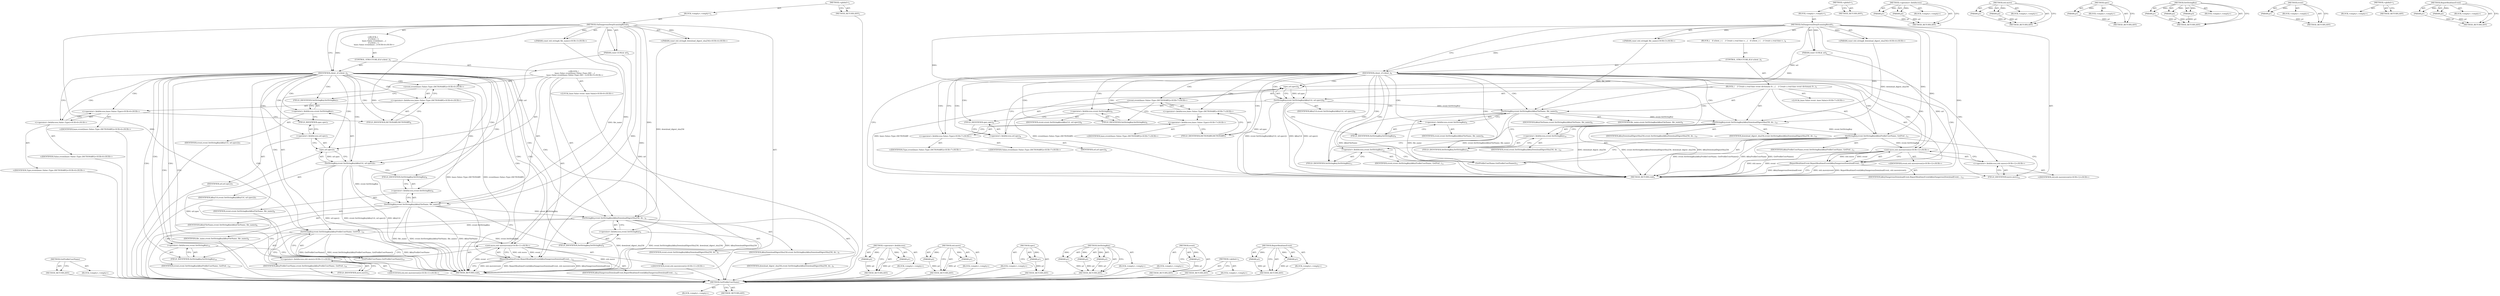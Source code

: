 digraph "ReportRealtimeEvent" {
vulnerable_105 [label=<(METHOD,GetProfileUserName)>];
vulnerable_106 [label=<(BLOCK,&lt;empty&gt;,&lt;empty&gt;)>];
vulnerable_107 [label=<(METHOD_RETURN,ANY)>];
vulnerable_6 [label=<(METHOD,&lt;global&gt;)<SUB>1</SUB>>];
vulnerable_7 [label=<(BLOCK,&lt;empty&gt;,&lt;empty&gt;)<SUB>1</SUB>>];
vulnerable_8 [label=<(METHOD,OnDangerousDeepScanningResult)<SUB>1</SUB>>];
vulnerable_9 [label=<(PARAM,const GURL&amp; url)<SUB>2</SUB>>];
vulnerable_10 [label="<(PARAM,const std::string&amp; file_name)<SUB>3</SUB>>"];
vulnerable_11 [label="<(PARAM,const std::string&amp; download_digest_sha256)<SUB>4</SUB>>"];
vulnerable_12 [label="<(BLOCK,{
   if (client_) {
     base::Value event(base...,{
   if (client_) {
     base::Value event(base...)<SUB>4</SUB>>"];
vulnerable_13 [label=<(CONTROL_STRUCTURE,IF,if (client_))<SUB>5</SUB>>];
vulnerable_14 [label=<(IDENTIFIER,client_,if (client_))<SUB>5</SUB>>];
vulnerable_15 [label="<(BLOCK,{
     base::Value event(base::Value::Type::DIC...,{
     base::Value event(base::Value::Type::DIC...)<SUB>5</SUB>>"];
vulnerable_16 [label="<(LOCAL,base.Value event: base.Value)<SUB>6</SUB>>"];
vulnerable_17 [label="<(event,event(base::Value::Type::DICTIONARY))<SUB>6</SUB>>"];
vulnerable_18 [label="<(&lt;operator&gt;.fieldAccess,base::Value::Type::DICTIONARY)<SUB>6</SUB>>"];
vulnerable_19 [label="<(&lt;operator&gt;.fieldAccess,base::Value::Type)<SUB>6</SUB>>"];
vulnerable_20 [label="<(IDENTIFIER,base,event(base::Value::Type::DICTIONARY))<SUB>6</SUB>>"];
vulnerable_21 [label="<(&lt;operator&gt;.fieldAccess,Value::Type)<SUB>6</SUB>>"];
vulnerable_22 [label="<(IDENTIFIER,Value,event(base::Value::Type::DICTIONARY))<SUB>6</SUB>>"];
vulnerable_23 [label="<(IDENTIFIER,Type,event(base::Value::Type::DICTIONARY))<SUB>6</SUB>>"];
vulnerable_24 [label=<(FIELD_IDENTIFIER,DICTIONARY,DICTIONARY)<SUB>6</SUB>>];
vulnerable_25 [label=<(SetStringKey,event.SetStringKey(kKeyUrl, url.spec()))<SUB>7</SUB>>];
vulnerable_26 [label=<(&lt;operator&gt;.fieldAccess,event.SetStringKey)<SUB>7</SUB>>];
vulnerable_27 [label=<(IDENTIFIER,event,event.SetStringKey(kKeyUrl, url.spec()))<SUB>7</SUB>>];
vulnerable_28 [label=<(FIELD_IDENTIFIER,SetStringKey,SetStringKey)<SUB>7</SUB>>];
vulnerable_29 [label=<(IDENTIFIER,kKeyUrl,event.SetStringKey(kKeyUrl, url.spec()))<SUB>7</SUB>>];
vulnerable_30 [label=<(spec,url.spec())<SUB>7</SUB>>];
vulnerable_31 [label=<(&lt;operator&gt;.fieldAccess,url.spec)<SUB>7</SUB>>];
vulnerable_32 [label=<(IDENTIFIER,url,url.spec())<SUB>7</SUB>>];
vulnerable_33 [label=<(FIELD_IDENTIFIER,spec,spec)<SUB>7</SUB>>];
vulnerable_34 [label=<(SetStringKey,event.SetStringKey(kKeyFileName, file_name))<SUB>8</SUB>>];
vulnerable_35 [label=<(&lt;operator&gt;.fieldAccess,event.SetStringKey)<SUB>8</SUB>>];
vulnerable_36 [label=<(IDENTIFIER,event,event.SetStringKey(kKeyFileName, file_name))<SUB>8</SUB>>];
vulnerable_37 [label=<(FIELD_IDENTIFIER,SetStringKey,SetStringKey)<SUB>8</SUB>>];
vulnerable_38 [label=<(IDENTIFIER,kKeyFileName,event.SetStringKey(kKeyFileName, file_name))<SUB>8</SUB>>];
vulnerable_39 [label=<(IDENTIFIER,file_name,event.SetStringKey(kKeyFileName, file_name))<SUB>8</SUB>>];
vulnerable_40 [label=<(SetStringKey,event.SetStringKey(kKeyDownloadDigestSha256, do...)<SUB>9</SUB>>];
vulnerable_41 [label=<(&lt;operator&gt;.fieldAccess,event.SetStringKey)<SUB>9</SUB>>];
vulnerable_42 [label=<(IDENTIFIER,event,event.SetStringKey(kKeyDownloadDigestSha256, do...)<SUB>9</SUB>>];
vulnerable_43 [label=<(FIELD_IDENTIFIER,SetStringKey,SetStringKey)<SUB>9</SUB>>];
vulnerable_44 [label=<(IDENTIFIER,kKeyDownloadDigestSha256,event.SetStringKey(kKeyDownloadDigestSha256, do...)<SUB>9</SUB>>];
vulnerable_45 [label=<(IDENTIFIER,download_digest_sha256,event.SetStringKey(kKeyDownloadDigestSha256, do...)<SUB>9</SUB>>];
vulnerable_46 [label=<(SetStringKey,event.SetStringKey(kKeyProfileUserName, GetProf...)<SUB>10</SUB>>];
vulnerable_47 [label=<(&lt;operator&gt;.fieldAccess,event.SetStringKey)<SUB>10</SUB>>];
vulnerable_48 [label=<(IDENTIFIER,event,event.SetStringKey(kKeyProfileUserName, GetProf...)<SUB>10</SUB>>];
vulnerable_49 [label=<(FIELD_IDENTIFIER,SetStringKey,SetStringKey)<SUB>10</SUB>>];
vulnerable_50 [label=<(IDENTIFIER,kKeyProfileUserName,event.SetStringKey(kKeyProfileUserName, GetProf...)<SUB>10</SUB>>];
vulnerable_51 [label=<(GetProfileUserName,GetProfileUserName())<SUB>10</SUB>>];
vulnerable_52 [label=<(ReportRealtimeEvent,ReportRealtimeEvent(kKeyDangerousDownloadEvent,...)<SUB>11</SUB>>];
vulnerable_53 [label=<(IDENTIFIER,kKeyDangerousDownloadEvent,ReportRealtimeEvent(kKeyDangerousDownloadEvent,...)<SUB>11</SUB>>];
vulnerable_54 [label="<(std.move,std::move(event))<SUB>11</SUB>>"];
vulnerable_55 [label="<(&lt;operator&gt;.fieldAccess,std::move)<SUB>11</SUB>>"];
vulnerable_56 [label="<(IDENTIFIER,std,std::move(event))<SUB>11</SUB>>"];
vulnerable_57 [label=<(FIELD_IDENTIFIER,move,move)<SUB>11</SUB>>];
vulnerable_58 [label="<(IDENTIFIER,event,std::move(event))<SUB>11</SUB>>"];
vulnerable_59 [label=<(METHOD_RETURN,void)<SUB>1</SUB>>];
vulnerable_61 [label=<(METHOD_RETURN,ANY)<SUB>1</SUB>>];
vulnerable_90 [label=<(METHOD,&lt;operator&gt;.fieldAccess)>];
vulnerable_91 [label=<(PARAM,p1)>];
vulnerable_92 [label=<(PARAM,p2)>];
vulnerable_93 [label=<(BLOCK,&lt;empty&gt;,&lt;empty&gt;)>];
vulnerable_94 [label=<(METHOD_RETURN,ANY)>];
vulnerable_113 [label=<(METHOD,std.move)>];
vulnerable_114 [label=<(PARAM,p1)>];
vulnerable_115 [label=<(PARAM,p2)>];
vulnerable_116 [label=<(BLOCK,&lt;empty&gt;,&lt;empty&gt;)>];
vulnerable_117 [label=<(METHOD_RETURN,ANY)>];
vulnerable_101 [label=<(METHOD,spec)>];
vulnerable_102 [label=<(PARAM,p1)>];
vulnerable_103 [label=<(BLOCK,&lt;empty&gt;,&lt;empty&gt;)>];
vulnerable_104 [label=<(METHOD_RETURN,ANY)>];
vulnerable_95 [label=<(METHOD,SetStringKey)>];
vulnerable_96 [label=<(PARAM,p1)>];
vulnerable_97 [label=<(PARAM,p2)>];
vulnerable_98 [label=<(PARAM,p3)>];
vulnerable_99 [label=<(BLOCK,&lt;empty&gt;,&lt;empty&gt;)>];
vulnerable_100 [label=<(METHOD_RETURN,ANY)>];
vulnerable_86 [label=<(METHOD,event)>];
vulnerable_87 [label=<(PARAM,p1)>];
vulnerable_88 [label=<(BLOCK,&lt;empty&gt;,&lt;empty&gt;)>];
vulnerable_89 [label=<(METHOD_RETURN,ANY)>];
vulnerable_80 [label=<(METHOD,&lt;global&gt;)<SUB>1</SUB>>];
vulnerable_81 [label=<(BLOCK,&lt;empty&gt;,&lt;empty&gt;)>];
vulnerable_82 [label=<(METHOD_RETURN,ANY)>];
vulnerable_108 [label=<(METHOD,ReportRealtimeEvent)>];
vulnerable_109 [label=<(PARAM,p1)>];
vulnerable_110 [label=<(PARAM,p2)>];
vulnerable_111 [label=<(BLOCK,&lt;empty&gt;,&lt;empty&gt;)>];
vulnerable_112 [label=<(METHOD_RETURN,ANY)>];
fixed_105 [label=<(METHOD,GetProfileUserName)>];
fixed_106 [label=<(BLOCK,&lt;empty&gt;,&lt;empty&gt;)>];
fixed_107 [label=<(METHOD_RETURN,ANY)>];
fixed_6 [label=<(METHOD,&lt;global&gt;)<SUB>1</SUB>>];
fixed_7 [label=<(BLOCK,&lt;empty&gt;,&lt;empty&gt;)<SUB>1</SUB>>];
fixed_8 [label=<(METHOD,OnDangerousDeepScanningResult)<SUB>1</SUB>>];
fixed_9 [label=<(PARAM,const GURL&amp; url)<SUB>2</SUB>>];
fixed_10 [label="<(PARAM,const std::string&amp; file_name)<SUB>3</SUB>>"];
fixed_11 [label="<(PARAM,const std::string&amp; download_digest_sha256)<SUB>4</SUB>>"];
fixed_12 [label=<(BLOCK,{
   if (client_) {
    // Create a real-time e...,{
   if (client_) {
    // Create a real-time e...)<SUB>4</SUB>>];
fixed_13 [label=<(CONTROL_STRUCTURE,IF,if (client_))<SUB>5</SUB>>];
fixed_14 [label=<(IDENTIFIER,client_,if (client_))<SUB>5</SUB>>];
fixed_15 [label=<(BLOCK,{
    // Create a real-time event dictionary fr...,{
    // Create a real-time event dictionary fr...)<SUB>5</SUB>>];
fixed_16 [label="<(LOCAL,base.Value event: base.Value)<SUB>7</SUB>>"];
fixed_17 [label="<(event,event(base::Value::Type::DICTIONARY))<SUB>7</SUB>>"];
fixed_18 [label="<(&lt;operator&gt;.fieldAccess,base::Value::Type::DICTIONARY)<SUB>7</SUB>>"];
fixed_19 [label="<(&lt;operator&gt;.fieldAccess,base::Value::Type)<SUB>7</SUB>>"];
fixed_20 [label="<(IDENTIFIER,base,event(base::Value::Type::DICTIONARY))<SUB>7</SUB>>"];
fixed_21 [label="<(&lt;operator&gt;.fieldAccess,Value::Type)<SUB>7</SUB>>"];
fixed_22 [label="<(IDENTIFIER,Value,event(base::Value::Type::DICTIONARY))<SUB>7</SUB>>"];
fixed_23 [label="<(IDENTIFIER,Type,event(base::Value::Type::DICTIONARY))<SUB>7</SUB>>"];
fixed_24 [label=<(FIELD_IDENTIFIER,DICTIONARY,DICTIONARY)<SUB>7</SUB>>];
fixed_25 [label=<(SetStringKey,event.SetStringKey(kKeyUrl, url.spec()))<SUB>8</SUB>>];
fixed_26 [label=<(&lt;operator&gt;.fieldAccess,event.SetStringKey)<SUB>8</SUB>>];
fixed_27 [label=<(IDENTIFIER,event,event.SetStringKey(kKeyUrl, url.spec()))<SUB>8</SUB>>];
fixed_28 [label=<(FIELD_IDENTIFIER,SetStringKey,SetStringKey)<SUB>8</SUB>>];
fixed_29 [label=<(IDENTIFIER,kKeyUrl,event.SetStringKey(kKeyUrl, url.spec()))<SUB>8</SUB>>];
fixed_30 [label=<(spec,url.spec())<SUB>8</SUB>>];
fixed_31 [label=<(&lt;operator&gt;.fieldAccess,url.spec)<SUB>8</SUB>>];
fixed_32 [label=<(IDENTIFIER,url,url.spec())<SUB>8</SUB>>];
fixed_33 [label=<(FIELD_IDENTIFIER,spec,spec)<SUB>8</SUB>>];
fixed_34 [label=<(SetStringKey,event.SetStringKey(kKeyFileName, file_name))<SUB>9</SUB>>];
fixed_35 [label=<(&lt;operator&gt;.fieldAccess,event.SetStringKey)<SUB>9</SUB>>];
fixed_36 [label=<(IDENTIFIER,event,event.SetStringKey(kKeyFileName, file_name))<SUB>9</SUB>>];
fixed_37 [label=<(FIELD_IDENTIFIER,SetStringKey,SetStringKey)<SUB>9</SUB>>];
fixed_38 [label=<(IDENTIFIER,kKeyFileName,event.SetStringKey(kKeyFileName, file_name))<SUB>9</SUB>>];
fixed_39 [label=<(IDENTIFIER,file_name,event.SetStringKey(kKeyFileName, file_name))<SUB>9</SUB>>];
fixed_40 [label=<(SetStringKey,event.SetStringKey(kKeyDownloadDigestSha256, do...)<SUB>10</SUB>>];
fixed_41 [label=<(&lt;operator&gt;.fieldAccess,event.SetStringKey)<SUB>10</SUB>>];
fixed_42 [label=<(IDENTIFIER,event,event.SetStringKey(kKeyDownloadDigestSha256, do...)<SUB>10</SUB>>];
fixed_43 [label=<(FIELD_IDENTIFIER,SetStringKey,SetStringKey)<SUB>10</SUB>>];
fixed_44 [label=<(IDENTIFIER,kKeyDownloadDigestSha256,event.SetStringKey(kKeyDownloadDigestSha256, do...)<SUB>10</SUB>>];
fixed_45 [label=<(IDENTIFIER,download_digest_sha256,event.SetStringKey(kKeyDownloadDigestSha256, do...)<SUB>10</SUB>>];
fixed_46 [label=<(SetStringKey,event.SetStringKey(kKeyProfileUserName, GetProf...)<SUB>11</SUB>>];
fixed_47 [label=<(&lt;operator&gt;.fieldAccess,event.SetStringKey)<SUB>11</SUB>>];
fixed_48 [label=<(IDENTIFIER,event,event.SetStringKey(kKeyProfileUserName, GetProf...)<SUB>11</SUB>>];
fixed_49 [label=<(FIELD_IDENTIFIER,SetStringKey,SetStringKey)<SUB>11</SUB>>];
fixed_50 [label=<(IDENTIFIER,kKeyProfileUserName,event.SetStringKey(kKeyProfileUserName, GetProf...)<SUB>11</SUB>>];
fixed_51 [label=<(GetProfileUserName,GetProfileUserName())<SUB>11</SUB>>];
fixed_52 [label=<(ReportRealtimeEvent,ReportRealtimeEvent(kKeyDangerousDownloadEvent,...)<SUB>12</SUB>>];
fixed_53 [label=<(IDENTIFIER,kKeyDangerousDownloadEvent,ReportRealtimeEvent(kKeyDangerousDownloadEvent,...)<SUB>12</SUB>>];
fixed_54 [label="<(std.move,std::move(event))<SUB>12</SUB>>"];
fixed_55 [label="<(&lt;operator&gt;.fieldAccess,std::move)<SUB>12</SUB>>"];
fixed_56 [label="<(IDENTIFIER,std,std::move(event))<SUB>12</SUB>>"];
fixed_57 [label=<(FIELD_IDENTIFIER,move,move)<SUB>12</SUB>>];
fixed_58 [label="<(IDENTIFIER,event,std::move(event))<SUB>12</SUB>>"];
fixed_59 [label=<(METHOD_RETURN,void)<SUB>1</SUB>>];
fixed_61 [label=<(METHOD_RETURN,ANY)<SUB>1</SUB>>];
fixed_90 [label=<(METHOD,&lt;operator&gt;.fieldAccess)>];
fixed_91 [label=<(PARAM,p1)>];
fixed_92 [label=<(PARAM,p2)>];
fixed_93 [label=<(BLOCK,&lt;empty&gt;,&lt;empty&gt;)>];
fixed_94 [label=<(METHOD_RETURN,ANY)>];
fixed_113 [label=<(METHOD,std.move)>];
fixed_114 [label=<(PARAM,p1)>];
fixed_115 [label=<(PARAM,p2)>];
fixed_116 [label=<(BLOCK,&lt;empty&gt;,&lt;empty&gt;)>];
fixed_117 [label=<(METHOD_RETURN,ANY)>];
fixed_101 [label=<(METHOD,spec)>];
fixed_102 [label=<(PARAM,p1)>];
fixed_103 [label=<(BLOCK,&lt;empty&gt;,&lt;empty&gt;)>];
fixed_104 [label=<(METHOD_RETURN,ANY)>];
fixed_95 [label=<(METHOD,SetStringKey)>];
fixed_96 [label=<(PARAM,p1)>];
fixed_97 [label=<(PARAM,p2)>];
fixed_98 [label=<(PARAM,p3)>];
fixed_99 [label=<(BLOCK,&lt;empty&gt;,&lt;empty&gt;)>];
fixed_100 [label=<(METHOD_RETURN,ANY)>];
fixed_86 [label=<(METHOD,event)>];
fixed_87 [label=<(PARAM,p1)>];
fixed_88 [label=<(BLOCK,&lt;empty&gt;,&lt;empty&gt;)>];
fixed_89 [label=<(METHOD_RETURN,ANY)>];
fixed_80 [label=<(METHOD,&lt;global&gt;)<SUB>1</SUB>>];
fixed_81 [label=<(BLOCK,&lt;empty&gt;,&lt;empty&gt;)>];
fixed_82 [label=<(METHOD_RETURN,ANY)>];
fixed_108 [label=<(METHOD,ReportRealtimeEvent)>];
fixed_109 [label=<(PARAM,p1)>];
fixed_110 [label=<(PARAM,p2)>];
fixed_111 [label=<(BLOCK,&lt;empty&gt;,&lt;empty&gt;)>];
fixed_112 [label=<(METHOD_RETURN,ANY)>];
vulnerable_105 -> vulnerable_106  [key=0, label="AST: "];
vulnerable_105 -> vulnerable_107  [key=0, label="AST: "];
vulnerable_105 -> vulnerable_107  [key=1, label="CFG: "];
vulnerable_106 -> fixed_105  [key=0];
vulnerable_107 -> fixed_105  [key=0];
vulnerable_6 -> vulnerable_7  [key=0, label="AST: "];
vulnerable_6 -> vulnerable_61  [key=0, label="AST: "];
vulnerable_6 -> vulnerable_61  [key=1, label="CFG: "];
vulnerable_7 -> vulnerable_8  [key=0, label="AST: "];
vulnerable_8 -> vulnerable_9  [key=0, label="AST: "];
vulnerable_8 -> vulnerable_9  [key=1, label="DDG: "];
vulnerable_8 -> vulnerable_10  [key=0, label="AST: "];
vulnerable_8 -> vulnerable_10  [key=1, label="DDG: "];
vulnerable_8 -> vulnerable_11  [key=0, label="AST: "];
vulnerable_8 -> vulnerable_11  [key=1, label="DDG: "];
vulnerable_8 -> vulnerable_12  [key=0, label="AST: "];
vulnerable_8 -> vulnerable_59  [key=0, label="AST: "];
vulnerable_8 -> vulnerable_14  [key=0, label="CFG: "];
vulnerable_8 -> vulnerable_14  [key=1, label="DDG: "];
vulnerable_8 -> vulnerable_25  [key=0, label="DDG: "];
vulnerable_8 -> vulnerable_34  [key=0, label="DDG: "];
vulnerable_8 -> vulnerable_40  [key=0, label="DDG: "];
vulnerable_8 -> vulnerable_46  [key=0, label="DDG: "];
vulnerable_8 -> vulnerable_52  [key=0, label="DDG: "];
vulnerable_8 -> vulnerable_54  [key=0, label="DDG: "];
vulnerable_9 -> vulnerable_59  [key=0, label="DDG: url"];
vulnerable_9 -> vulnerable_30  [key=0, label="DDG: url"];
vulnerable_10 -> vulnerable_34  [key=0, label="DDG: file_name"];
vulnerable_11 -> vulnerable_40  [key=0, label="DDG: download_digest_sha256"];
vulnerable_12 -> vulnerable_13  [key=0, label="AST: "];
vulnerable_13 -> vulnerable_14  [key=0, label="AST: "];
vulnerable_13 -> vulnerable_15  [key=0, label="AST: "];
vulnerable_14 -> vulnerable_59  [key=0, label="CFG: "];
vulnerable_14 -> vulnerable_21  [key=0, label="CFG: "];
vulnerable_14 -> vulnerable_21  [key=1, label="CDG: "];
vulnerable_14 -> vulnerable_24  [key=0, label="CDG: "];
vulnerable_14 -> vulnerable_17  [key=0, label="CDG: "];
vulnerable_14 -> vulnerable_47  [key=0, label="CDG: "];
vulnerable_14 -> vulnerable_30  [key=0, label="CDG: "];
vulnerable_14 -> vulnerable_34  [key=0, label="CDG: "];
vulnerable_14 -> vulnerable_49  [key=0, label="CDG: "];
vulnerable_14 -> vulnerable_33  [key=0, label="CDG: "];
vulnerable_14 -> vulnerable_26  [key=0, label="CDG: "];
vulnerable_14 -> vulnerable_51  [key=0, label="CDG: "];
vulnerable_14 -> vulnerable_57  [key=0, label="CDG: "];
vulnerable_14 -> vulnerable_19  [key=0, label="CDG: "];
vulnerable_14 -> vulnerable_28  [key=0, label="CDG: "];
vulnerable_14 -> vulnerable_52  [key=0, label="CDG: "];
vulnerable_14 -> vulnerable_37  [key=0, label="CDG: "];
vulnerable_14 -> vulnerable_46  [key=0, label="CDG: "];
vulnerable_14 -> vulnerable_25  [key=0, label="CDG: "];
vulnerable_14 -> vulnerable_41  [key=0, label="CDG: "];
vulnerable_14 -> vulnerable_40  [key=0, label="CDG: "];
vulnerable_14 -> vulnerable_18  [key=0, label="CDG: "];
vulnerable_14 -> vulnerable_35  [key=0, label="CDG: "];
vulnerable_14 -> vulnerable_55  [key=0, label="CDG: "];
vulnerable_14 -> vulnerable_54  [key=0, label="CDG: "];
vulnerable_14 -> vulnerable_31  [key=0, label="CDG: "];
vulnerable_14 -> vulnerable_43  [key=0, label="CDG: "];
vulnerable_15 -> vulnerable_16  [key=0, label="AST: "];
vulnerable_15 -> vulnerable_17  [key=0, label="AST: "];
vulnerable_15 -> vulnerable_25  [key=0, label="AST: "];
vulnerable_15 -> vulnerable_34  [key=0, label="AST: "];
vulnerable_15 -> vulnerable_40  [key=0, label="AST: "];
vulnerable_15 -> vulnerable_46  [key=0, label="AST: "];
vulnerable_15 -> vulnerable_52  [key=0, label="AST: "];
vulnerable_16 -> fixed_105  [key=0];
vulnerable_17 -> vulnerable_18  [key=0, label="AST: "];
vulnerable_17 -> vulnerable_28  [key=0, label="CFG: "];
vulnerable_17 -> vulnerable_59  [key=0, label="DDG: base::Value::Type::DICTIONARY"];
vulnerable_17 -> vulnerable_59  [key=1, label="DDG: event(base::Value::Type::DICTIONARY)"];
vulnerable_18 -> vulnerable_19  [key=0, label="AST: "];
vulnerable_18 -> vulnerable_24  [key=0, label="AST: "];
vulnerable_18 -> vulnerable_17  [key=0, label="CFG: "];
vulnerable_19 -> vulnerable_20  [key=0, label="AST: "];
vulnerable_19 -> vulnerable_21  [key=0, label="AST: "];
vulnerable_19 -> vulnerable_24  [key=0, label="CFG: "];
vulnerable_20 -> fixed_105  [key=0];
vulnerable_21 -> vulnerable_22  [key=0, label="AST: "];
vulnerable_21 -> vulnerable_23  [key=0, label="AST: "];
vulnerable_21 -> vulnerable_19  [key=0, label="CFG: "];
vulnerable_22 -> fixed_105  [key=0];
vulnerable_23 -> fixed_105  [key=0];
vulnerable_24 -> vulnerable_18  [key=0, label="CFG: "];
vulnerable_25 -> vulnerable_26  [key=0, label="AST: "];
vulnerable_25 -> vulnerable_29  [key=0, label="AST: "];
vulnerable_25 -> vulnerable_30  [key=0, label="AST: "];
vulnerable_25 -> vulnerable_37  [key=0, label="CFG: "];
vulnerable_25 -> vulnerable_59  [key=0, label="DDG: url.spec()"];
vulnerable_25 -> vulnerable_59  [key=1, label="DDG: event.SetStringKey(kKeyUrl, url.spec())"];
vulnerable_25 -> vulnerable_59  [key=2, label="DDG: kKeyUrl"];
vulnerable_25 -> vulnerable_34  [key=0, label="DDG: event.SetStringKey"];
vulnerable_26 -> vulnerable_27  [key=0, label="AST: "];
vulnerable_26 -> vulnerable_28  [key=0, label="AST: "];
vulnerable_26 -> vulnerable_33  [key=0, label="CFG: "];
vulnerable_27 -> fixed_105  [key=0];
vulnerable_28 -> vulnerable_26  [key=0, label="CFG: "];
vulnerable_29 -> fixed_105  [key=0];
vulnerable_30 -> vulnerable_31  [key=0, label="AST: "];
vulnerable_30 -> vulnerable_25  [key=0, label="CFG: "];
vulnerable_30 -> vulnerable_25  [key=1, label="DDG: url.spec"];
vulnerable_30 -> vulnerable_59  [key=0, label="DDG: url.spec"];
vulnerable_31 -> vulnerable_32  [key=0, label="AST: "];
vulnerable_31 -> vulnerable_33  [key=0, label="AST: "];
vulnerable_31 -> vulnerable_30  [key=0, label="CFG: "];
vulnerable_32 -> fixed_105  [key=0];
vulnerable_33 -> vulnerable_31  [key=0, label="CFG: "];
vulnerable_34 -> vulnerable_35  [key=0, label="AST: "];
vulnerable_34 -> vulnerable_38  [key=0, label="AST: "];
vulnerable_34 -> vulnerable_39  [key=0, label="AST: "];
vulnerable_34 -> vulnerable_43  [key=0, label="CFG: "];
vulnerable_34 -> vulnerable_59  [key=0, label="DDG: file_name"];
vulnerable_34 -> vulnerable_59  [key=1, label="DDG: event.SetStringKey(kKeyFileName, file_name)"];
vulnerable_34 -> vulnerable_59  [key=2, label="DDG: kKeyFileName"];
vulnerable_34 -> vulnerable_40  [key=0, label="DDG: event.SetStringKey"];
vulnerable_35 -> vulnerable_36  [key=0, label="AST: "];
vulnerable_35 -> vulnerable_37  [key=0, label="AST: "];
vulnerable_35 -> vulnerable_34  [key=0, label="CFG: "];
vulnerable_36 -> fixed_105  [key=0];
vulnerable_37 -> vulnerable_35  [key=0, label="CFG: "];
vulnerable_38 -> fixed_105  [key=0];
vulnerable_39 -> fixed_105  [key=0];
vulnerable_40 -> vulnerable_41  [key=0, label="AST: "];
vulnerable_40 -> vulnerable_44  [key=0, label="AST: "];
vulnerable_40 -> vulnerable_45  [key=0, label="AST: "];
vulnerable_40 -> vulnerable_49  [key=0, label="CFG: "];
vulnerable_40 -> vulnerable_59  [key=0, label="DDG: download_digest_sha256"];
vulnerable_40 -> vulnerable_59  [key=1, label="DDG: event.SetStringKey(kKeyDownloadDigestSha256, download_digest_sha256)"];
vulnerable_40 -> vulnerable_59  [key=2, label="DDG: kKeyDownloadDigestSha256"];
vulnerable_40 -> vulnerable_46  [key=0, label="DDG: event.SetStringKey"];
vulnerable_41 -> vulnerable_42  [key=0, label="AST: "];
vulnerable_41 -> vulnerable_43  [key=0, label="AST: "];
vulnerable_41 -> vulnerable_40  [key=0, label="CFG: "];
vulnerable_42 -> fixed_105  [key=0];
vulnerable_43 -> vulnerable_41  [key=0, label="CFG: "];
vulnerable_44 -> fixed_105  [key=0];
vulnerable_45 -> fixed_105  [key=0];
vulnerable_46 -> vulnerable_47  [key=0, label="AST: "];
vulnerable_46 -> vulnerable_50  [key=0, label="AST: "];
vulnerable_46 -> vulnerable_51  [key=0, label="AST: "];
vulnerable_46 -> vulnerable_57  [key=0, label="CFG: "];
vulnerable_46 -> vulnerable_59  [key=0, label="DDG: GetProfileUserName()"];
vulnerable_46 -> vulnerable_59  [key=1, label="DDG: event.SetStringKey(kKeyProfileUserName, GetProfileUserName())"];
vulnerable_46 -> vulnerable_59  [key=2, label="DDG: kKeyProfileUserName"];
vulnerable_46 -> vulnerable_54  [key=0, label="DDG: event.SetStringKey"];
vulnerable_47 -> vulnerable_48  [key=0, label="AST: "];
vulnerable_47 -> vulnerable_49  [key=0, label="AST: "];
vulnerable_47 -> vulnerable_51  [key=0, label="CFG: "];
vulnerable_48 -> fixed_105  [key=0];
vulnerable_49 -> vulnerable_47  [key=0, label="CFG: "];
vulnerable_50 -> fixed_105  [key=0];
vulnerable_51 -> vulnerable_46  [key=0, label="CFG: "];
vulnerable_52 -> vulnerable_53  [key=0, label="AST: "];
vulnerable_52 -> vulnerable_54  [key=0, label="AST: "];
vulnerable_52 -> vulnerable_59  [key=0, label="CFG: "];
vulnerable_52 -> vulnerable_59  [key=1, label="DDG: std::move(event)"];
vulnerable_52 -> vulnerable_59  [key=2, label="DDG: ReportRealtimeEvent(kKeyDangerousDownloadEvent, std::move(event))"];
vulnerable_52 -> vulnerable_59  [key=3, label="DDG: kKeyDangerousDownloadEvent"];
vulnerable_53 -> fixed_105  [key=0];
vulnerable_54 -> vulnerable_55  [key=0, label="AST: "];
vulnerable_54 -> vulnerable_58  [key=0, label="AST: "];
vulnerable_54 -> vulnerable_52  [key=0, label="CFG: "];
vulnerable_54 -> vulnerable_52  [key=1, label="DDG: std::move"];
vulnerable_54 -> vulnerable_52  [key=2, label="DDG: event"];
vulnerable_54 -> vulnerable_59  [key=0, label="DDG: std::move"];
vulnerable_54 -> vulnerable_59  [key=1, label="DDG: event"];
vulnerable_55 -> vulnerable_56  [key=0, label="AST: "];
vulnerable_55 -> vulnerable_57  [key=0, label="AST: "];
vulnerable_55 -> vulnerable_54  [key=0, label="CFG: "];
vulnerable_56 -> fixed_105  [key=0];
vulnerable_57 -> vulnerable_55  [key=0, label="CFG: "];
vulnerable_58 -> fixed_105  [key=0];
vulnerable_59 -> fixed_105  [key=0];
vulnerable_61 -> fixed_105  [key=0];
vulnerable_90 -> vulnerable_91  [key=0, label="AST: "];
vulnerable_90 -> vulnerable_91  [key=1, label="DDG: "];
vulnerable_90 -> vulnerable_93  [key=0, label="AST: "];
vulnerable_90 -> vulnerable_92  [key=0, label="AST: "];
vulnerable_90 -> vulnerable_92  [key=1, label="DDG: "];
vulnerable_90 -> vulnerable_94  [key=0, label="AST: "];
vulnerable_90 -> vulnerable_94  [key=1, label="CFG: "];
vulnerable_91 -> vulnerable_94  [key=0, label="DDG: p1"];
vulnerable_92 -> vulnerable_94  [key=0, label="DDG: p2"];
vulnerable_93 -> fixed_105  [key=0];
vulnerable_94 -> fixed_105  [key=0];
vulnerable_113 -> vulnerable_114  [key=0, label="AST: "];
vulnerable_113 -> vulnerable_114  [key=1, label="DDG: "];
vulnerable_113 -> vulnerable_116  [key=0, label="AST: "];
vulnerable_113 -> vulnerable_115  [key=0, label="AST: "];
vulnerable_113 -> vulnerable_115  [key=1, label="DDG: "];
vulnerable_113 -> vulnerable_117  [key=0, label="AST: "];
vulnerable_113 -> vulnerable_117  [key=1, label="CFG: "];
vulnerable_114 -> vulnerable_117  [key=0, label="DDG: p1"];
vulnerable_115 -> vulnerable_117  [key=0, label="DDG: p2"];
vulnerable_116 -> fixed_105  [key=0];
vulnerable_117 -> fixed_105  [key=0];
vulnerable_101 -> vulnerable_102  [key=0, label="AST: "];
vulnerable_101 -> vulnerable_102  [key=1, label="DDG: "];
vulnerable_101 -> vulnerable_103  [key=0, label="AST: "];
vulnerable_101 -> vulnerable_104  [key=0, label="AST: "];
vulnerable_101 -> vulnerable_104  [key=1, label="CFG: "];
vulnerable_102 -> vulnerable_104  [key=0, label="DDG: p1"];
vulnerable_103 -> fixed_105  [key=0];
vulnerable_104 -> fixed_105  [key=0];
vulnerable_95 -> vulnerable_96  [key=0, label="AST: "];
vulnerable_95 -> vulnerable_96  [key=1, label="DDG: "];
vulnerable_95 -> vulnerable_99  [key=0, label="AST: "];
vulnerable_95 -> vulnerable_97  [key=0, label="AST: "];
vulnerable_95 -> vulnerable_97  [key=1, label="DDG: "];
vulnerable_95 -> vulnerable_100  [key=0, label="AST: "];
vulnerable_95 -> vulnerable_100  [key=1, label="CFG: "];
vulnerable_95 -> vulnerable_98  [key=0, label="AST: "];
vulnerable_95 -> vulnerable_98  [key=1, label="DDG: "];
vulnerable_96 -> vulnerable_100  [key=0, label="DDG: p1"];
vulnerable_97 -> vulnerable_100  [key=0, label="DDG: p2"];
vulnerable_98 -> vulnerable_100  [key=0, label="DDG: p3"];
vulnerable_99 -> fixed_105  [key=0];
vulnerable_100 -> fixed_105  [key=0];
vulnerable_86 -> vulnerable_87  [key=0, label="AST: "];
vulnerable_86 -> vulnerable_87  [key=1, label="DDG: "];
vulnerable_86 -> vulnerable_88  [key=0, label="AST: "];
vulnerable_86 -> vulnerable_89  [key=0, label="AST: "];
vulnerable_86 -> vulnerable_89  [key=1, label="CFG: "];
vulnerable_87 -> vulnerable_89  [key=0, label="DDG: p1"];
vulnerable_88 -> fixed_105  [key=0];
vulnerable_89 -> fixed_105  [key=0];
vulnerable_80 -> vulnerable_81  [key=0, label="AST: "];
vulnerable_80 -> vulnerable_82  [key=0, label="AST: "];
vulnerable_80 -> vulnerable_82  [key=1, label="CFG: "];
vulnerable_81 -> fixed_105  [key=0];
vulnerable_82 -> fixed_105  [key=0];
vulnerable_108 -> vulnerable_109  [key=0, label="AST: "];
vulnerable_108 -> vulnerable_109  [key=1, label="DDG: "];
vulnerable_108 -> vulnerable_111  [key=0, label="AST: "];
vulnerable_108 -> vulnerable_110  [key=0, label="AST: "];
vulnerable_108 -> vulnerable_110  [key=1, label="DDG: "];
vulnerable_108 -> vulnerable_112  [key=0, label="AST: "];
vulnerable_108 -> vulnerable_112  [key=1, label="CFG: "];
vulnerable_109 -> vulnerable_112  [key=0, label="DDG: p1"];
vulnerable_110 -> vulnerable_112  [key=0, label="DDG: p2"];
vulnerable_111 -> fixed_105  [key=0];
vulnerable_112 -> fixed_105  [key=0];
fixed_105 -> fixed_106  [key=0, label="AST: "];
fixed_105 -> fixed_107  [key=0, label="AST: "];
fixed_105 -> fixed_107  [key=1, label="CFG: "];
fixed_6 -> fixed_7  [key=0, label="AST: "];
fixed_6 -> fixed_61  [key=0, label="AST: "];
fixed_6 -> fixed_61  [key=1, label="CFG: "];
fixed_7 -> fixed_8  [key=0, label="AST: "];
fixed_8 -> fixed_9  [key=0, label="AST: "];
fixed_8 -> fixed_9  [key=1, label="DDG: "];
fixed_8 -> fixed_10  [key=0, label="AST: "];
fixed_8 -> fixed_10  [key=1, label="DDG: "];
fixed_8 -> fixed_11  [key=0, label="AST: "];
fixed_8 -> fixed_11  [key=1, label="DDG: "];
fixed_8 -> fixed_12  [key=0, label="AST: "];
fixed_8 -> fixed_59  [key=0, label="AST: "];
fixed_8 -> fixed_14  [key=0, label="CFG: "];
fixed_8 -> fixed_14  [key=1, label="DDG: "];
fixed_8 -> fixed_25  [key=0, label="DDG: "];
fixed_8 -> fixed_34  [key=0, label="DDG: "];
fixed_8 -> fixed_40  [key=0, label="DDG: "];
fixed_8 -> fixed_46  [key=0, label="DDG: "];
fixed_8 -> fixed_52  [key=0, label="DDG: "];
fixed_8 -> fixed_54  [key=0, label="DDG: "];
fixed_9 -> fixed_59  [key=0, label="DDG: url"];
fixed_9 -> fixed_30  [key=0, label="DDG: url"];
fixed_10 -> fixed_34  [key=0, label="DDG: file_name"];
fixed_11 -> fixed_40  [key=0, label="DDG: download_digest_sha256"];
fixed_12 -> fixed_13  [key=0, label="AST: "];
fixed_13 -> fixed_14  [key=0, label="AST: "];
fixed_13 -> fixed_15  [key=0, label="AST: "];
fixed_14 -> fixed_59  [key=0, label="CFG: "];
fixed_14 -> fixed_21  [key=0, label="CFG: "];
fixed_14 -> fixed_21  [key=1, label="CDG: "];
fixed_14 -> fixed_24  [key=0, label="CDG: "];
fixed_14 -> fixed_17  [key=0, label="CDG: "];
fixed_14 -> fixed_47  [key=0, label="CDG: "];
fixed_14 -> fixed_30  [key=0, label="CDG: "];
fixed_14 -> fixed_34  [key=0, label="CDG: "];
fixed_14 -> fixed_49  [key=0, label="CDG: "];
fixed_14 -> fixed_33  [key=0, label="CDG: "];
fixed_14 -> fixed_26  [key=0, label="CDG: "];
fixed_14 -> fixed_51  [key=0, label="CDG: "];
fixed_14 -> fixed_57  [key=0, label="CDG: "];
fixed_14 -> fixed_19  [key=0, label="CDG: "];
fixed_14 -> fixed_28  [key=0, label="CDG: "];
fixed_14 -> fixed_52  [key=0, label="CDG: "];
fixed_14 -> fixed_37  [key=0, label="CDG: "];
fixed_14 -> fixed_46  [key=0, label="CDG: "];
fixed_14 -> fixed_25  [key=0, label="CDG: "];
fixed_14 -> fixed_41  [key=0, label="CDG: "];
fixed_14 -> fixed_40  [key=0, label="CDG: "];
fixed_14 -> fixed_18  [key=0, label="CDG: "];
fixed_14 -> fixed_35  [key=0, label="CDG: "];
fixed_14 -> fixed_55  [key=0, label="CDG: "];
fixed_14 -> fixed_54  [key=0, label="CDG: "];
fixed_14 -> fixed_31  [key=0, label="CDG: "];
fixed_14 -> fixed_43  [key=0, label="CDG: "];
fixed_15 -> fixed_16  [key=0, label="AST: "];
fixed_15 -> fixed_17  [key=0, label="AST: "];
fixed_15 -> fixed_25  [key=0, label="AST: "];
fixed_15 -> fixed_34  [key=0, label="AST: "];
fixed_15 -> fixed_40  [key=0, label="AST: "];
fixed_15 -> fixed_46  [key=0, label="AST: "];
fixed_15 -> fixed_52  [key=0, label="AST: "];
fixed_17 -> fixed_18  [key=0, label="AST: "];
fixed_17 -> fixed_28  [key=0, label="CFG: "];
fixed_17 -> fixed_59  [key=0, label="DDG: base::Value::Type::DICTIONARY"];
fixed_17 -> fixed_59  [key=1, label="DDG: event(base::Value::Type::DICTIONARY)"];
fixed_18 -> fixed_19  [key=0, label="AST: "];
fixed_18 -> fixed_24  [key=0, label="AST: "];
fixed_18 -> fixed_17  [key=0, label="CFG: "];
fixed_19 -> fixed_20  [key=0, label="AST: "];
fixed_19 -> fixed_21  [key=0, label="AST: "];
fixed_19 -> fixed_24  [key=0, label="CFG: "];
fixed_21 -> fixed_22  [key=0, label="AST: "];
fixed_21 -> fixed_23  [key=0, label="AST: "];
fixed_21 -> fixed_19  [key=0, label="CFG: "];
fixed_24 -> fixed_18  [key=0, label="CFG: "];
fixed_25 -> fixed_26  [key=0, label="AST: "];
fixed_25 -> fixed_29  [key=0, label="AST: "];
fixed_25 -> fixed_30  [key=0, label="AST: "];
fixed_25 -> fixed_37  [key=0, label="CFG: "];
fixed_25 -> fixed_59  [key=0, label="DDG: url.spec()"];
fixed_25 -> fixed_59  [key=1, label="DDG: event.SetStringKey(kKeyUrl, url.spec())"];
fixed_25 -> fixed_59  [key=2, label="DDG: kKeyUrl"];
fixed_25 -> fixed_34  [key=0, label="DDG: event.SetStringKey"];
fixed_26 -> fixed_27  [key=0, label="AST: "];
fixed_26 -> fixed_28  [key=0, label="AST: "];
fixed_26 -> fixed_33  [key=0, label="CFG: "];
fixed_28 -> fixed_26  [key=0, label="CFG: "];
fixed_30 -> fixed_31  [key=0, label="AST: "];
fixed_30 -> fixed_25  [key=0, label="CFG: "];
fixed_30 -> fixed_25  [key=1, label="DDG: url.spec"];
fixed_30 -> fixed_59  [key=0, label="DDG: url.spec"];
fixed_31 -> fixed_32  [key=0, label="AST: "];
fixed_31 -> fixed_33  [key=0, label="AST: "];
fixed_31 -> fixed_30  [key=0, label="CFG: "];
fixed_33 -> fixed_31  [key=0, label="CFG: "];
fixed_34 -> fixed_35  [key=0, label="AST: "];
fixed_34 -> fixed_38  [key=0, label="AST: "];
fixed_34 -> fixed_39  [key=0, label="AST: "];
fixed_34 -> fixed_43  [key=0, label="CFG: "];
fixed_34 -> fixed_59  [key=0, label="DDG: file_name"];
fixed_34 -> fixed_59  [key=1, label="DDG: event.SetStringKey(kKeyFileName, file_name)"];
fixed_34 -> fixed_59  [key=2, label="DDG: kKeyFileName"];
fixed_34 -> fixed_40  [key=0, label="DDG: event.SetStringKey"];
fixed_35 -> fixed_36  [key=0, label="AST: "];
fixed_35 -> fixed_37  [key=0, label="AST: "];
fixed_35 -> fixed_34  [key=0, label="CFG: "];
fixed_37 -> fixed_35  [key=0, label="CFG: "];
fixed_40 -> fixed_41  [key=0, label="AST: "];
fixed_40 -> fixed_44  [key=0, label="AST: "];
fixed_40 -> fixed_45  [key=0, label="AST: "];
fixed_40 -> fixed_49  [key=0, label="CFG: "];
fixed_40 -> fixed_59  [key=0, label="DDG: download_digest_sha256"];
fixed_40 -> fixed_59  [key=1, label="DDG: event.SetStringKey(kKeyDownloadDigestSha256, download_digest_sha256)"];
fixed_40 -> fixed_59  [key=2, label="DDG: kKeyDownloadDigestSha256"];
fixed_40 -> fixed_46  [key=0, label="DDG: event.SetStringKey"];
fixed_41 -> fixed_42  [key=0, label="AST: "];
fixed_41 -> fixed_43  [key=0, label="AST: "];
fixed_41 -> fixed_40  [key=0, label="CFG: "];
fixed_43 -> fixed_41  [key=0, label="CFG: "];
fixed_46 -> fixed_47  [key=0, label="AST: "];
fixed_46 -> fixed_50  [key=0, label="AST: "];
fixed_46 -> fixed_51  [key=0, label="AST: "];
fixed_46 -> fixed_57  [key=0, label="CFG: "];
fixed_46 -> fixed_59  [key=0, label="DDG: GetProfileUserName()"];
fixed_46 -> fixed_59  [key=1, label="DDG: event.SetStringKey(kKeyProfileUserName, GetProfileUserName())"];
fixed_46 -> fixed_59  [key=2, label="DDG: kKeyProfileUserName"];
fixed_46 -> fixed_54  [key=0, label="DDG: event.SetStringKey"];
fixed_47 -> fixed_48  [key=0, label="AST: "];
fixed_47 -> fixed_49  [key=0, label="AST: "];
fixed_47 -> fixed_51  [key=0, label="CFG: "];
fixed_49 -> fixed_47  [key=0, label="CFG: "];
fixed_51 -> fixed_46  [key=0, label="CFG: "];
fixed_52 -> fixed_53  [key=0, label="AST: "];
fixed_52 -> fixed_54  [key=0, label="AST: "];
fixed_52 -> fixed_59  [key=0, label="CFG: "];
fixed_52 -> fixed_59  [key=1, label="DDG: std::move(event)"];
fixed_52 -> fixed_59  [key=2, label="DDG: ReportRealtimeEvent(kKeyDangerousDownloadEvent, std::move(event))"];
fixed_52 -> fixed_59  [key=3, label="DDG: kKeyDangerousDownloadEvent"];
fixed_54 -> fixed_55  [key=0, label="AST: "];
fixed_54 -> fixed_58  [key=0, label="AST: "];
fixed_54 -> fixed_52  [key=0, label="CFG: "];
fixed_54 -> fixed_52  [key=1, label="DDG: std::move"];
fixed_54 -> fixed_52  [key=2, label="DDG: event"];
fixed_54 -> fixed_59  [key=0, label="DDG: std::move"];
fixed_54 -> fixed_59  [key=1, label="DDG: event"];
fixed_55 -> fixed_56  [key=0, label="AST: "];
fixed_55 -> fixed_57  [key=0, label="AST: "];
fixed_55 -> fixed_54  [key=0, label="CFG: "];
fixed_57 -> fixed_55  [key=0, label="CFG: "];
fixed_90 -> fixed_91  [key=0, label="AST: "];
fixed_90 -> fixed_91  [key=1, label="DDG: "];
fixed_90 -> fixed_93  [key=0, label="AST: "];
fixed_90 -> fixed_92  [key=0, label="AST: "];
fixed_90 -> fixed_92  [key=1, label="DDG: "];
fixed_90 -> fixed_94  [key=0, label="AST: "];
fixed_90 -> fixed_94  [key=1, label="CFG: "];
fixed_91 -> fixed_94  [key=0, label="DDG: p1"];
fixed_92 -> fixed_94  [key=0, label="DDG: p2"];
fixed_113 -> fixed_114  [key=0, label="AST: "];
fixed_113 -> fixed_114  [key=1, label="DDG: "];
fixed_113 -> fixed_116  [key=0, label="AST: "];
fixed_113 -> fixed_115  [key=0, label="AST: "];
fixed_113 -> fixed_115  [key=1, label="DDG: "];
fixed_113 -> fixed_117  [key=0, label="AST: "];
fixed_113 -> fixed_117  [key=1, label="CFG: "];
fixed_114 -> fixed_117  [key=0, label="DDG: p1"];
fixed_115 -> fixed_117  [key=0, label="DDG: p2"];
fixed_101 -> fixed_102  [key=0, label="AST: "];
fixed_101 -> fixed_102  [key=1, label="DDG: "];
fixed_101 -> fixed_103  [key=0, label="AST: "];
fixed_101 -> fixed_104  [key=0, label="AST: "];
fixed_101 -> fixed_104  [key=1, label="CFG: "];
fixed_102 -> fixed_104  [key=0, label="DDG: p1"];
fixed_95 -> fixed_96  [key=0, label="AST: "];
fixed_95 -> fixed_96  [key=1, label="DDG: "];
fixed_95 -> fixed_99  [key=0, label="AST: "];
fixed_95 -> fixed_97  [key=0, label="AST: "];
fixed_95 -> fixed_97  [key=1, label="DDG: "];
fixed_95 -> fixed_100  [key=0, label="AST: "];
fixed_95 -> fixed_100  [key=1, label="CFG: "];
fixed_95 -> fixed_98  [key=0, label="AST: "];
fixed_95 -> fixed_98  [key=1, label="DDG: "];
fixed_96 -> fixed_100  [key=0, label="DDG: p1"];
fixed_97 -> fixed_100  [key=0, label="DDG: p2"];
fixed_98 -> fixed_100  [key=0, label="DDG: p3"];
fixed_86 -> fixed_87  [key=0, label="AST: "];
fixed_86 -> fixed_87  [key=1, label="DDG: "];
fixed_86 -> fixed_88  [key=0, label="AST: "];
fixed_86 -> fixed_89  [key=0, label="AST: "];
fixed_86 -> fixed_89  [key=1, label="CFG: "];
fixed_87 -> fixed_89  [key=0, label="DDG: p1"];
fixed_80 -> fixed_81  [key=0, label="AST: "];
fixed_80 -> fixed_82  [key=0, label="AST: "];
fixed_80 -> fixed_82  [key=1, label="CFG: "];
fixed_108 -> fixed_109  [key=0, label="AST: "];
fixed_108 -> fixed_109  [key=1, label="DDG: "];
fixed_108 -> fixed_111  [key=0, label="AST: "];
fixed_108 -> fixed_110  [key=0, label="AST: "];
fixed_108 -> fixed_110  [key=1, label="DDG: "];
fixed_108 -> fixed_112  [key=0, label="AST: "];
fixed_108 -> fixed_112  [key=1, label="CFG: "];
fixed_109 -> fixed_112  [key=0, label="DDG: p1"];
fixed_110 -> fixed_112  [key=0, label="DDG: p2"];
}
